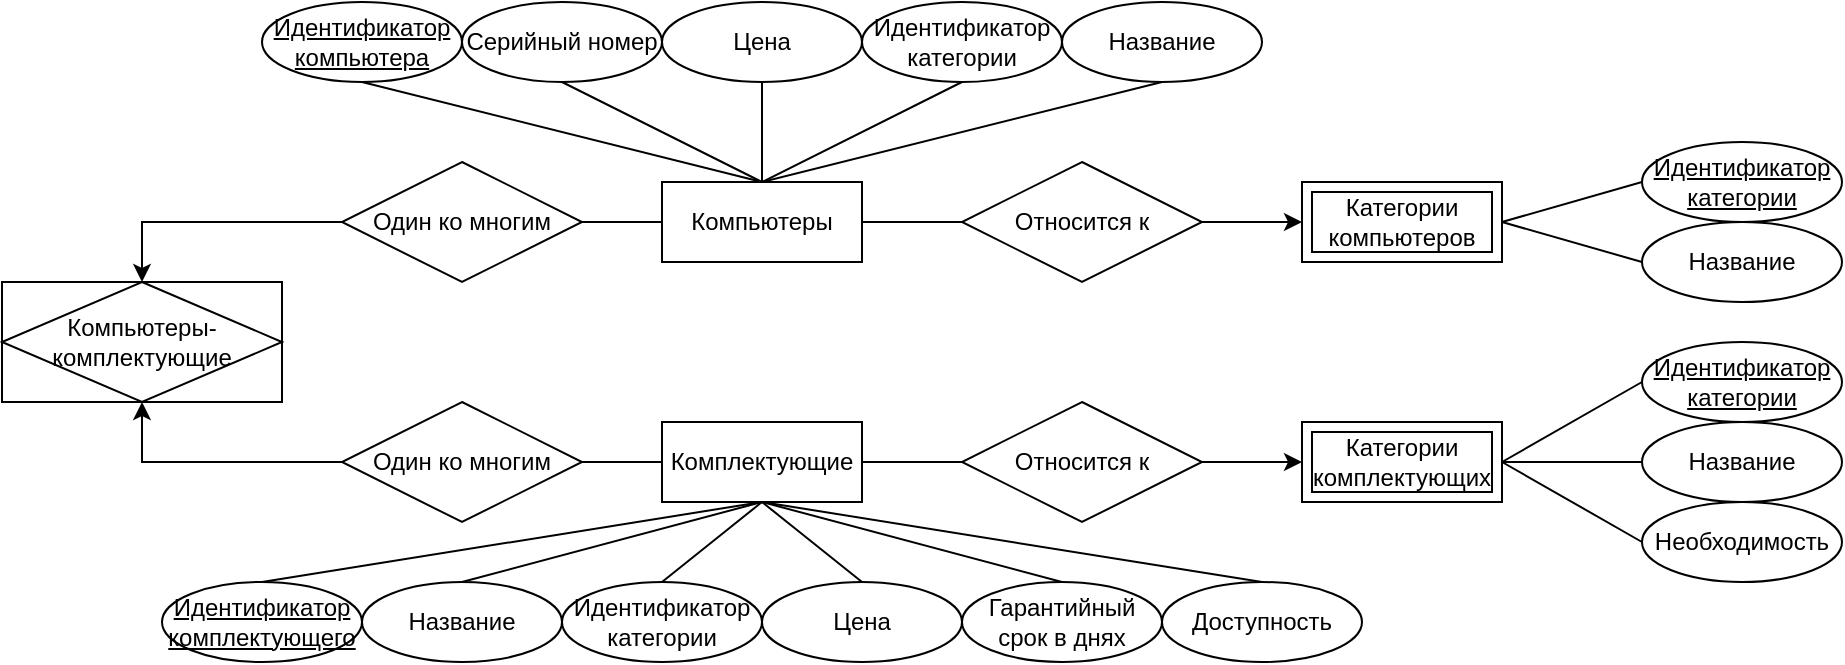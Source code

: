 <mxfile version="24.7.16">
  <diagram id="R2lEEEUBdFMjLlhIrx00" name="Page-1">
    <mxGraphModel dx="1050" dy="530" grid="1" gridSize="10" guides="1" tooltips="1" connect="1" arrows="1" fold="1" page="1" pageScale="1" pageWidth="850" pageHeight="1100" math="0" shadow="0" extFonts="Permanent Marker^https://fonts.googleapis.com/css?family=Permanent+Marker">
      <root>
        <mxCell id="0" />
        <mxCell id="1" parent="0" />
        <mxCell id="MsgdFgatZfhyEYaaUKMm-1" value="&lt;div&gt;Компьютеры&lt;/div&gt;" style="whiteSpace=wrap;html=1;align=center;" vertex="1" parent="1">
          <mxGeometry x="340" y="140" width="100" height="40" as="geometry" />
        </mxCell>
        <mxCell id="MsgdFgatZfhyEYaaUKMm-2" value="Категории компьютеров" style="shape=ext;margin=3;double=1;whiteSpace=wrap;html=1;align=center;" vertex="1" parent="1">
          <mxGeometry x="660" y="140" width="100" height="40" as="geometry" />
        </mxCell>
        <mxCell id="MsgdFgatZfhyEYaaUKMm-3" value="Категории комплектующих" style="shape=ext;margin=3;double=1;whiteSpace=wrap;html=1;align=center;" vertex="1" parent="1">
          <mxGeometry x="660" y="260" width="100" height="40" as="geometry" />
        </mxCell>
        <mxCell id="MsgdFgatZfhyEYaaUKMm-4" value="Комплектующие" style="whiteSpace=wrap;html=1;align=center;" vertex="1" parent="1">
          <mxGeometry x="340" y="260" width="100" height="40" as="geometry" />
        </mxCell>
        <mxCell id="MsgdFgatZfhyEYaaUKMm-5" value="Компьютеры-комплектующие" style="shape=associativeEntity;whiteSpace=wrap;html=1;align=center;" vertex="1" parent="1">
          <mxGeometry x="10" y="190" width="140" height="60" as="geometry" />
        </mxCell>
        <mxCell id="MsgdFgatZfhyEYaaUKMm-15" style="edgeStyle=orthogonalEdgeStyle;rounded=0;orthogonalLoop=1;jettySize=auto;html=1;exitX=1;exitY=0.5;exitDx=0;exitDy=0;entryX=0;entryY=0.5;entryDx=0;entryDy=0;" edge="1" parent="1" source="MsgdFgatZfhyEYaaUKMm-6" target="MsgdFgatZfhyEYaaUKMm-2">
          <mxGeometry relative="1" as="geometry" />
        </mxCell>
        <mxCell id="MsgdFgatZfhyEYaaUKMm-6" value="Относится к" style="shape=rhombus;perimeter=rhombusPerimeter;whiteSpace=wrap;html=1;align=center;" vertex="1" parent="1">
          <mxGeometry x="490" y="130" width="120" height="60" as="geometry" />
        </mxCell>
        <mxCell id="MsgdFgatZfhyEYaaUKMm-13" style="edgeStyle=orthogonalEdgeStyle;rounded=0;orthogonalLoop=1;jettySize=auto;html=1;exitX=1;exitY=0.5;exitDx=0;exitDy=0;entryX=0;entryY=0.5;entryDx=0;entryDy=0;" edge="1" parent="1" source="MsgdFgatZfhyEYaaUKMm-7" target="MsgdFgatZfhyEYaaUKMm-3">
          <mxGeometry relative="1" as="geometry" />
        </mxCell>
        <mxCell id="MsgdFgatZfhyEYaaUKMm-7" value="Относится к" style="shape=rhombus;perimeter=rhombusPerimeter;whiteSpace=wrap;html=1;align=center;" vertex="1" parent="1">
          <mxGeometry x="490" y="250" width="120" height="60" as="geometry" />
        </mxCell>
        <mxCell id="MsgdFgatZfhyEYaaUKMm-24" style="edgeStyle=orthogonalEdgeStyle;rounded=0;orthogonalLoop=1;jettySize=auto;html=1;exitX=0;exitY=0.5;exitDx=0;exitDy=0;entryX=0.5;entryY=0;entryDx=0;entryDy=0;" edge="1" parent="1" source="MsgdFgatZfhyEYaaUKMm-8" target="MsgdFgatZfhyEYaaUKMm-5">
          <mxGeometry relative="1" as="geometry" />
        </mxCell>
        <mxCell id="MsgdFgatZfhyEYaaUKMm-8" value="&lt;div&gt;Один ко многим&lt;/div&gt;" style="shape=rhombus;perimeter=rhombusPerimeter;whiteSpace=wrap;html=1;align=center;" vertex="1" parent="1">
          <mxGeometry x="180" y="130" width="120" height="60" as="geometry" />
        </mxCell>
        <mxCell id="MsgdFgatZfhyEYaaUKMm-25" style="edgeStyle=orthogonalEdgeStyle;rounded=0;orthogonalLoop=1;jettySize=auto;html=1;exitX=0;exitY=0.5;exitDx=0;exitDy=0;entryX=0.5;entryY=1;entryDx=0;entryDy=0;" edge="1" parent="1" source="MsgdFgatZfhyEYaaUKMm-9" target="MsgdFgatZfhyEYaaUKMm-5">
          <mxGeometry relative="1" as="geometry" />
        </mxCell>
        <mxCell id="MsgdFgatZfhyEYaaUKMm-9" value="&lt;div&gt;Один ко многим&lt;/div&gt;" style="shape=rhombus;perimeter=rhombusPerimeter;whiteSpace=wrap;html=1;align=center;" vertex="1" parent="1">
          <mxGeometry x="180" y="250" width="120" height="60" as="geometry" />
        </mxCell>
        <mxCell id="MsgdFgatZfhyEYaaUKMm-21" value="" style="endArrow=none;html=1;rounded=0;entryX=0;entryY=0.5;entryDx=0;entryDy=0;exitX=1;exitY=0.5;exitDx=0;exitDy=0;" edge="1" parent="1" source="MsgdFgatZfhyEYaaUKMm-8" target="MsgdFgatZfhyEYaaUKMm-1">
          <mxGeometry width="50" height="50" relative="1" as="geometry">
            <mxPoint x="400" y="310" as="sourcePoint" />
            <mxPoint x="450" y="260" as="targetPoint" />
          </mxGeometry>
        </mxCell>
        <mxCell id="MsgdFgatZfhyEYaaUKMm-23" value="" style="endArrow=none;html=1;rounded=0;entryX=1;entryY=0.5;entryDx=0;entryDy=0;exitX=0;exitY=0.5;exitDx=0;exitDy=0;" edge="1" parent="1" source="MsgdFgatZfhyEYaaUKMm-4" target="MsgdFgatZfhyEYaaUKMm-9">
          <mxGeometry width="50" height="50" relative="1" as="geometry">
            <mxPoint x="400" y="310" as="sourcePoint" />
            <mxPoint x="450" y="260" as="targetPoint" />
          </mxGeometry>
        </mxCell>
        <mxCell id="MsgdFgatZfhyEYaaUKMm-26" value="" style="endArrow=none;html=1;rounded=0;entryX=0;entryY=0.5;entryDx=0;entryDy=0;exitX=1;exitY=0.5;exitDx=0;exitDy=0;" edge="1" parent="1" source="MsgdFgatZfhyEYaaUKMm-1" target="MsgdFgatZfhyEYaaUKMm-6">
          <mxGeometry width="50" height="50" relative="1" as="geometry">
            <mxPoint x="400" y="310" as="sourcePoint" />
            <mxPoint x="450" y="260" as="targetPoint" />
          </mxGeometry>
        </mxCell>
        <mxCell id="MsgdFgatZfhyEYaaUKMm-27" value="" style="endArrow=none;html=1;rounded=0;entryX=0;entryY=0.5;entryDx=0;entryDy=0;exitX=1;exitY=0.5;exitDx=0;exitDy=0;" edge="1" parent="1" source="MsgdFgatZfhyEYaaUKMm-4" target="MsgdFgatZfhyEYaaUKMm-7">
          <mxGeometry width="50" height="50" relative="1" as="geometry">
            <mxPoint x="400" y="310" as="sourcePoint" />
            <mxPoint x="450" y="260" as="targetPoint" />
          </mxGeometry>
        </mxCell>
        <mxCell id="MsgdFgatZfhyEYaaUKMm-28" value="Серийный номер" style="ellipse;whiteSpace=wrap;html=1;align=center;" vertex="1" parent="1">
          <mxGeometry x="240" y="50" width="100" height="40" as="geometry" />
        </mxCell>
        <mxCell id="MsgdFgatZfhyEYaaUKMm-29" value="Цена" style="ellipse;whiteSpace=wrap;html=1;align=center;" vertex="1" parent="1">
          <mxGeometry x="340" y="50" width="100" height="40" as="geometry" />
        </mxCell>
        <mxCell id="MsgdFgatZfhyEYaaUKMm-30" value="Идентификатор категории" style="ellipse;whiteSpace=wrap;html=1;align=center;" vertex="1" parent="1">
          <mxGeometry x="440" y="50" width="100" height="40" as="geometry" />
        </mxCell>
        <mxCell id="MsgdFgatZfhyEYaaUKMm-32" value="Название" style="ellipse;whiteSpace=wrap;html=1;align=center;" vertex="1" parent="1">
          <mxGeometry x="540" y="50" width="100" height="40" as="geometry" />
        </mxCell>
        <mxCell id="MsgdFgatZfhyEYaaUKMm-34" value="Название" style="ellipse;whiteSpace=wrap;html=1;align=center;" vertex="1" parent="1">
          <mxGeometry x="190" y="340" width="100" height="40" as="geometry" />
        </mxCell>
        <mxCell id="MsgdFgatZfhyEYaaUKMm-35" value="Идентификатор категории" style="ellipse;whiteSpace=wrap;html=1;align=center;" vertex="1" parent="1">
          <mxGeometry x="290" y="340" width="100" height="40" as="geometry" />
        </mxCell>
        <mxCell id="MsgdFgatZfhyEYaaUKMm-36" value="Цена" style="ellipse;whiteSpace=wrap;html=1;align=center;" vertex="1" parent="1">
          <mxGeometry x="390" y="340" width="100" height="40" as="geometry" />
        </mxCell>
        <mxCell id="MsgdFgatZfhyEYaaUKMm-37" value="Гарантийный срок в днях" style="ellipse;whiteSpace=wrap;html=1;align=center;" vertex="1" parent="1">
          <mxGeometry x="490" y="340" width="100" height="40" as="geometry" />
        </mxCell>
        <mxCell id="MsgdFgatZfhyEYaaUKMm-38" value="Доступность" style="ellipse;whiteSpace=wrap;html=1;align=center;" vertex="1" parent="1">
          <mxGeometry x="590" y="340" width="100" height="40" as="geometry" />
        </mxCell>
        <mxCell id="MsgdFgatZfhyEYaaUKMm-40" value="Название" style="ellipse;whiteSpace=wrap;html=1;align=center;" vertex="1" parent="1">
          <mxGeometry x="830" y="160" width="100" height="40" as="geometry" />
        </mxCell>
        <mxCell id="MsgdFgatZfhyEYaaUKMm-41" value="Название" style="ellipse;whiteSpace=wrap;html=1;align=center;" vertex="1" parent="1">
          <mxGeometry x="830" y="260" width="100" height="40" as="geometry" />
        </mxCell>
        <mxCell id="MsgdFgatZfhyEYaaUKMm-43" value="Необходимость" style="ellipse;whiteSpace=wrap;html=1;align=center;" vertex="1" parent="1">
          <mxGeometry x="830" y="300" width="100" height="40" as="geometry" />
        </mxCell>
        <mxCell id="MsgdFgatZfhyEYaaUKMm-44" value="Идентификатор комплектующего" style="ellipse;whiteSpace=wrap;html=1;align=center;fontStyle=4;" vertex="1" parent="1">
          <mxGeometry x="90" y="340" width="100" height="40" as="geometry" />
        </mxCell>
        <mxCell id="MsgdFgatZfhyEYaaUKMm-45" value="Идентификатор категории" style="ellipse;whiteSpace=wrap;html=1;align=center;fontStyle=4;" vertex="1" parent="1">
          <mxGeometry x="830" y="220" width="100" height="40" as="geometry" />
        </mxCell>
        <mxCell id="MsgdFgatZfhyEYaaUKMm-46" value="Идентификатор компьютера" style="ellipse;whiteSpace=wrap;html=1;align=center;fontStyle=4;" vertex="1" parent="1">
          <mxGeometry x="140" y="50" width="100" height="40" as="geometry" />
        </mxCell>
        <mxCell id="MsgdFgatZfhyEYaaUKMm-47" value="Идентификатор категории" style="ellipse;whiteSpace=wrap;html=1;align=center;fontStyle=4;" vertex="1" parent="1">
          <mxGeometry x="830" y="120" width="100" height="40" as="geometry" />
        </mxCell>
        <mxCell id="MsgdFgatZfhyEYaaUKMm-48" value="" style="endArrow=none;html=1;rounded=0;entryX=0.5;entryY=1;entryDx=0;entryDy=0;exitX=0.5;exitY=0;exitDx=0;exitDy=0;" edge="1" parent="1" source="MsgdFgatZfhyEYaaUKMm-1" target="MsgdFgatZfhyEYaaUKMm-46">
          <mxGeometry width="50" height="50" relative="1" as="geometry">
            <mxPoint x="400" y="250" as="sourcePoint" />
            <mxPoint x="450" y="200" as="targetPoint" />
          </mxGeometry>
        </mxCell>
        <mxCell id="MsgdFgatZfhyEYaaUKMm-49" value="" style="endArrow=none;html=1;rounded=0;entryX=0.5;entryY=1;entryDx=0;entryDy=0;exitX=0.5;exitY=0;exitDx=0;exitDy=0;" edge="1" parent="1" source="MsgdFgatZfhyEYaaUKMm-1" target="MsgdFgatZfhyEYaaUKMm-28">
          <mxGeometry width="50" height="50" relative="1" as="geometry">
            <mxPoint x="400" y="250" as="sourcePoint" />
            <mxPoint x="450" y="200" as="targetPoint" />
          </mxGeometry>
        </mxCell>
        <mxCell id="MsgdFgatZfhyEYaaUKMm-50" value="" style="endArrow=none;html=1;rounded=0;entryX=0.5;entryY=1;entryDx=0;entryDy=0;" edge="1" parent="1" source="MsgdFgatZfhyEYaaUKMm-1" target="MsgdFgatZfhyEYaaUKMm-29">
          <mxGeometry width="50" height="50" relative="1" as="geometry">
            <mxPoint x="400" y="250" as="sourcePoint" />
            <mxPoint x="450" y="200" as="targetPoint" />
          </mxGeometry>
        </mxCell>
        <mxCell id="MsgdFgatZfhyEYaaUKMm-51" value="" style="endArrow=none;html=1;rounded=0;entryX=0.5;entryY=1;entryDx=0;entryDy=0;exitX=0.5;exitY=0;exitDx=0;exitDy=0;" edge="1" parent="1" source="MsgdFgatZfhyEYaaUKMm-1" target="MsgdFgatZfhyEYaaUKMm-30">
          <mxGeometry width="50" height="50" relative="1" as="geometry">
            <mxPoint x="400" y="250" as="sourcePoint" />
            <mxPoint x="450" y="200" as="targetPoint" />
          </mxGeometry>
        </mxCell>
        <mxCell id="MsgdFgatZfhyEYaaUKMm-52" value="" style="endArrow=none;html=1;rounded=0;entryX=0.5;entryY=1;entryDx=0;entryDy=0;exitX=0.5;exitY=0;exitDx=0;exitDy=0;" edge="1" parent="1" source="MsgdFgatZfhyEYaaUKMm-1" target="MsgdFgatZfhyEYaaUKMm-32">
          <mxGeometry width="50" height="50" relative="1" as="geometry">
            <mxPoint x="400" y="250" as="sourcePoint" />
            <mxPoint x="450" y="200" as="targetPoint" />
          </mxGeometry>
        </mxCell>
        <mxCell id="MsgdFgatZfhyEYaaUKMm-53" value="" style="endArrow=none;html=1;rounded=0;entryX=0;entryY=0.5;entryDx=0;entryDy=0;" edge="1" parent="1" target="MsgdFgatZfhyEYaaUKMm-47">
          <mxGeometry width="50" height="50" relative="1" as="geometry">
            <mxPoint x="760" y="160" as="sourcePoint" />
            <mxPoint x="450" y="200" as="targetPoint" />
          </mxGeometry>
        </mxCell>
        <mxCell id="MsgdFgatZfhyEYaaUKMm-54" value="" style="endArrow=none;html=1;rounded=0;entryX=0;entryY=0.5;entryDx=0;entryDy=0;exitX=1;exitY=0.5;exitDx=0;exitDy=0;" edge="1" parent="1" source="MsgdFgatZfhyEYaaUKMm-2" target="MsgdFgatZfhyEYaaUKMm-40">
          <mxGeometry width="50" height="50" relative="1" as="geometry">
            <mxPoint x="400" y="250" as="sourcePoint" />
            <mxPoint x="450" y="200" as="targetPoint" />
          </mxGeometry>
        </mxCell>
        <mxCell id="MsgdFgatZfhyEYaaUKMm-55" value="" style="endArrow=none;html=1;rounded=0;entryX=0;entryY=0.5;entryDx=0;entryDy=0;exitX=1;exitY=0.5;exitDx=0;exitDy=0;" edge="1" parent="1" source="MsgdFgatZfhyEYaaUKMm-3" target="MsgdFgatZfhyEYaaUKMm-45">
          <mxGeometry width="50" height="50" relative="1" as="geometry">
            <mxPoint x="400" y="250" as="sourcePoint" />
            <mxPoint x="450" y="200" as="targetPoint" />
          </mxGeometry>
        </mxCell>
        <mxCell id="MsgdFgatZfhyEYaaUKMm-57" value="" style="endArrow=none;html=1;rounded=0;exitX=1;exitY=0.5;exitDx=0;exitDy=0;entryX=0;entryY=0.5;entryDx=0;entryDy=0;" edge="1" parent="1" source="MsgdFgatZfhyEYaaUKMm-3" target="MsgdFgatZfhyEYaaUKMm-41">
          <mxGeometry width="50" height="50" relative="1" as="geometry">
            <mxPoint x="400" y="250" as="sourcePoint" />
            <mxPoint x="450" y="200" as="targetPoint" />
          </mxGeometry>
        </mxCell>
        <mxCell id="MsgdFgatZfhyEYaaUKMm-58" value="" style="endArrow=none;html=1;rounded=0;entryX=0;entryY=0.5;entryDx=0;entryDy=0;exitX=1;exitY=0.5;exitDx=0;exitDy=0;" edge="1" parent="1" source="MsgdFgatZfhyEYaaUKMm-3" target="MsgdFgatZfhyEYaaUKMm-43">
          <mxGeometry width="50" height="50" relative="1" as="geometry">
            <mxPoint x="400" y="250" as="sourcePoint" />
            <mxPoint x="450" y="200" as="targetPoint" />
          </mxGeometry>
        </mxCell>
        <mxCell id="MsgdFgatZfhyEYaaUKMm-59" value="" style="endArrow=none;html=1;rounded=0;entryX=0.5;entryY=1;entryDx=0;entryDy=0;exitX=0.5;exitY=0;exitDx=0;exitDy=0;" edge="1" parent="1" source="MsgdFgatZfhyEYaaUKMm-35" target="MsgdFgatZfhyEYaaUKMm-4">
          <mxGeometry width="50" height="50" relative="1" as="geometry">
            <mxPoint x="400" y="250" as="sourcePoint" />
            <mxPoint x="450" y="200" as="targetPoint" />
          </mxGeometry>
        </mxCell>
        <mxCell id="MsgdFgatZfhyEYaaUKMm-60" value="" style="endArrow=none;html=1;rounded=0;entryX=0.5;entryY=0;entryDx=0;entryDy=0;exitX=0.5;exitY=1;exitDx=0;exitDy=0;" edge="1" parent="1" source="MsgdFgatZfhyEYaaUKMm-4" target="MsgdFgatZfhyEYaaUKMm-36">
          <mxGeometry width="50" height="50" relative="1" as="geometry">
            <mxPoint x="400" y="250" as="sourcePoint" />
            <mxPoint x="450" y="200" as="targetPoint" />
          </mxGeometry>
        </mxCell>
        <mxCell id="MsgdFgatZfhyEYaaUKMm-61" value="" style="endArrow=none;html=1;rounded=0;entryX=0.5;entryY=0;entryDx=0;entryDy=0;exitX=0.5;exitY=1;exitDx=0;exitDy=0;" edge="1" parent="1" source="MsgdFgatZfhyEYaaUKMm-4" target="MsgdFgatZfhyEYaaUKMm-37">
          <mxGeometry width="50" height="50" relative="1" as="geometry">
            <mxPoint x="400" y="250" as="sourcePoint" />
            <mxPoint x="450" y="200" as="targetPoint" />
          </mxGeometry>
        </mxCell>
        <mxCell id="MsgdFgatZfhyEYaaUKMm-62" value="" style="endArrow=none;html=1;rounded=0;entryX=0.5;entryY=0;entryDx=0;entryDy=0;exitX=0.5;exitY=1;exitDx=0;exitDy=0;" edge="1" parent="1" source="MsgdFgatZfhyEYaaUKMm-4" target="MsgdFgatZfhyEYaaUKMm-38">
          <mxGeometry width="50" height="50" relative="1" as="geometry">
            <mxPoint x="400" y="250" as="sourcePoint" />
            <mxPoint x="450" y="200" as="targetPoint" />
          </mxGeometry>
        </mxCell>
        <mxCell id="MsgdFgatZfhyEYaaUKMm-63" value="" style="endArrow=none;html=1;rounded=0;exitX=0.5;exitY=1;exitDx=0;exitDy=0;entryX=0.5;entryY=0;entryDx=0;entryDy=0;" edge="1" parent="1" source="MsgdFgatZfhyEYaaUKMm-4" target="MsgdFgatZfhyEYaaUKMm-34">
          <mxGeometry width="50" height="50" relative="1" as="geometry">
            <mxPoint x="400" y="250" as="sourcePoint" />
            <mxPoint x="450" y="200" as="targetPoint" />
          </mxGeometry>
        </mxCell>
        <mxCell id="MsgdFgatZfhyEYaaUKMm-64" value="" style="endArrow=none;html=1;rounded=0;entryX=0.5;entryY=0;entryDx=0;entryDy=0;exitX=0.5;exitY=1;exitDx=0;exitDy=0;" edge="1" parent="1" source="MsgdFgatZfhyEYaaUKMm-4" target="MsgdFgatZfhyEYaaUKMm-44">
          <mxGeometry width="50" height="50" relative="1" as="geometry">
            <mxPoint x="400" y="250" as="sourcePoint" />
            <mxPoint x="450" y="200" as="targetPoint" />
          </mxGeometry>
        </mxCell>
      </root>
    </mxGraphModel>
  </diagram>
</mxfile>
